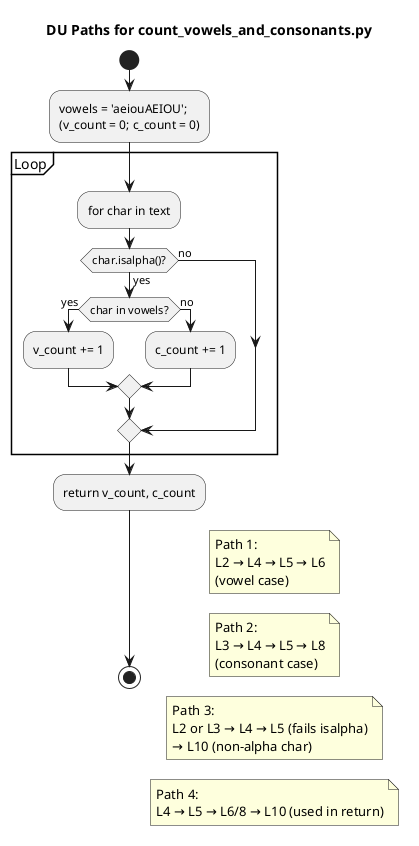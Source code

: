 @startuml
title DU Paths for count_vowels_and_consonants.py

start
:vowels = 'aeiouAEIOU';\n(v_count = 0; c_count = 0);

partition Loop {
    :for char in text;
    if (char.isalpha()?) then (yes)
        if (char in vowels?) then (yes)
            :v_count += 1;
        else (no)
            :c_count += 1;
        endif
    else (no)
    endif
}

:return v_count, c_count;
stop

' DU Paths

note right: Path 1:\nL2 → L4 → L5 → L6\n(vowel case)
note right: Path 2:\nL3 → L4 → L5 → L8\n(consonant case)
note right: Path 3:\nL2 or L3 → L4 → L5 (fails isalpha)\n→ L10 (non-alpha char)
note right: Path 4:\nL4 → L5 → L6/8 → L10 (used in return)
@enduml
